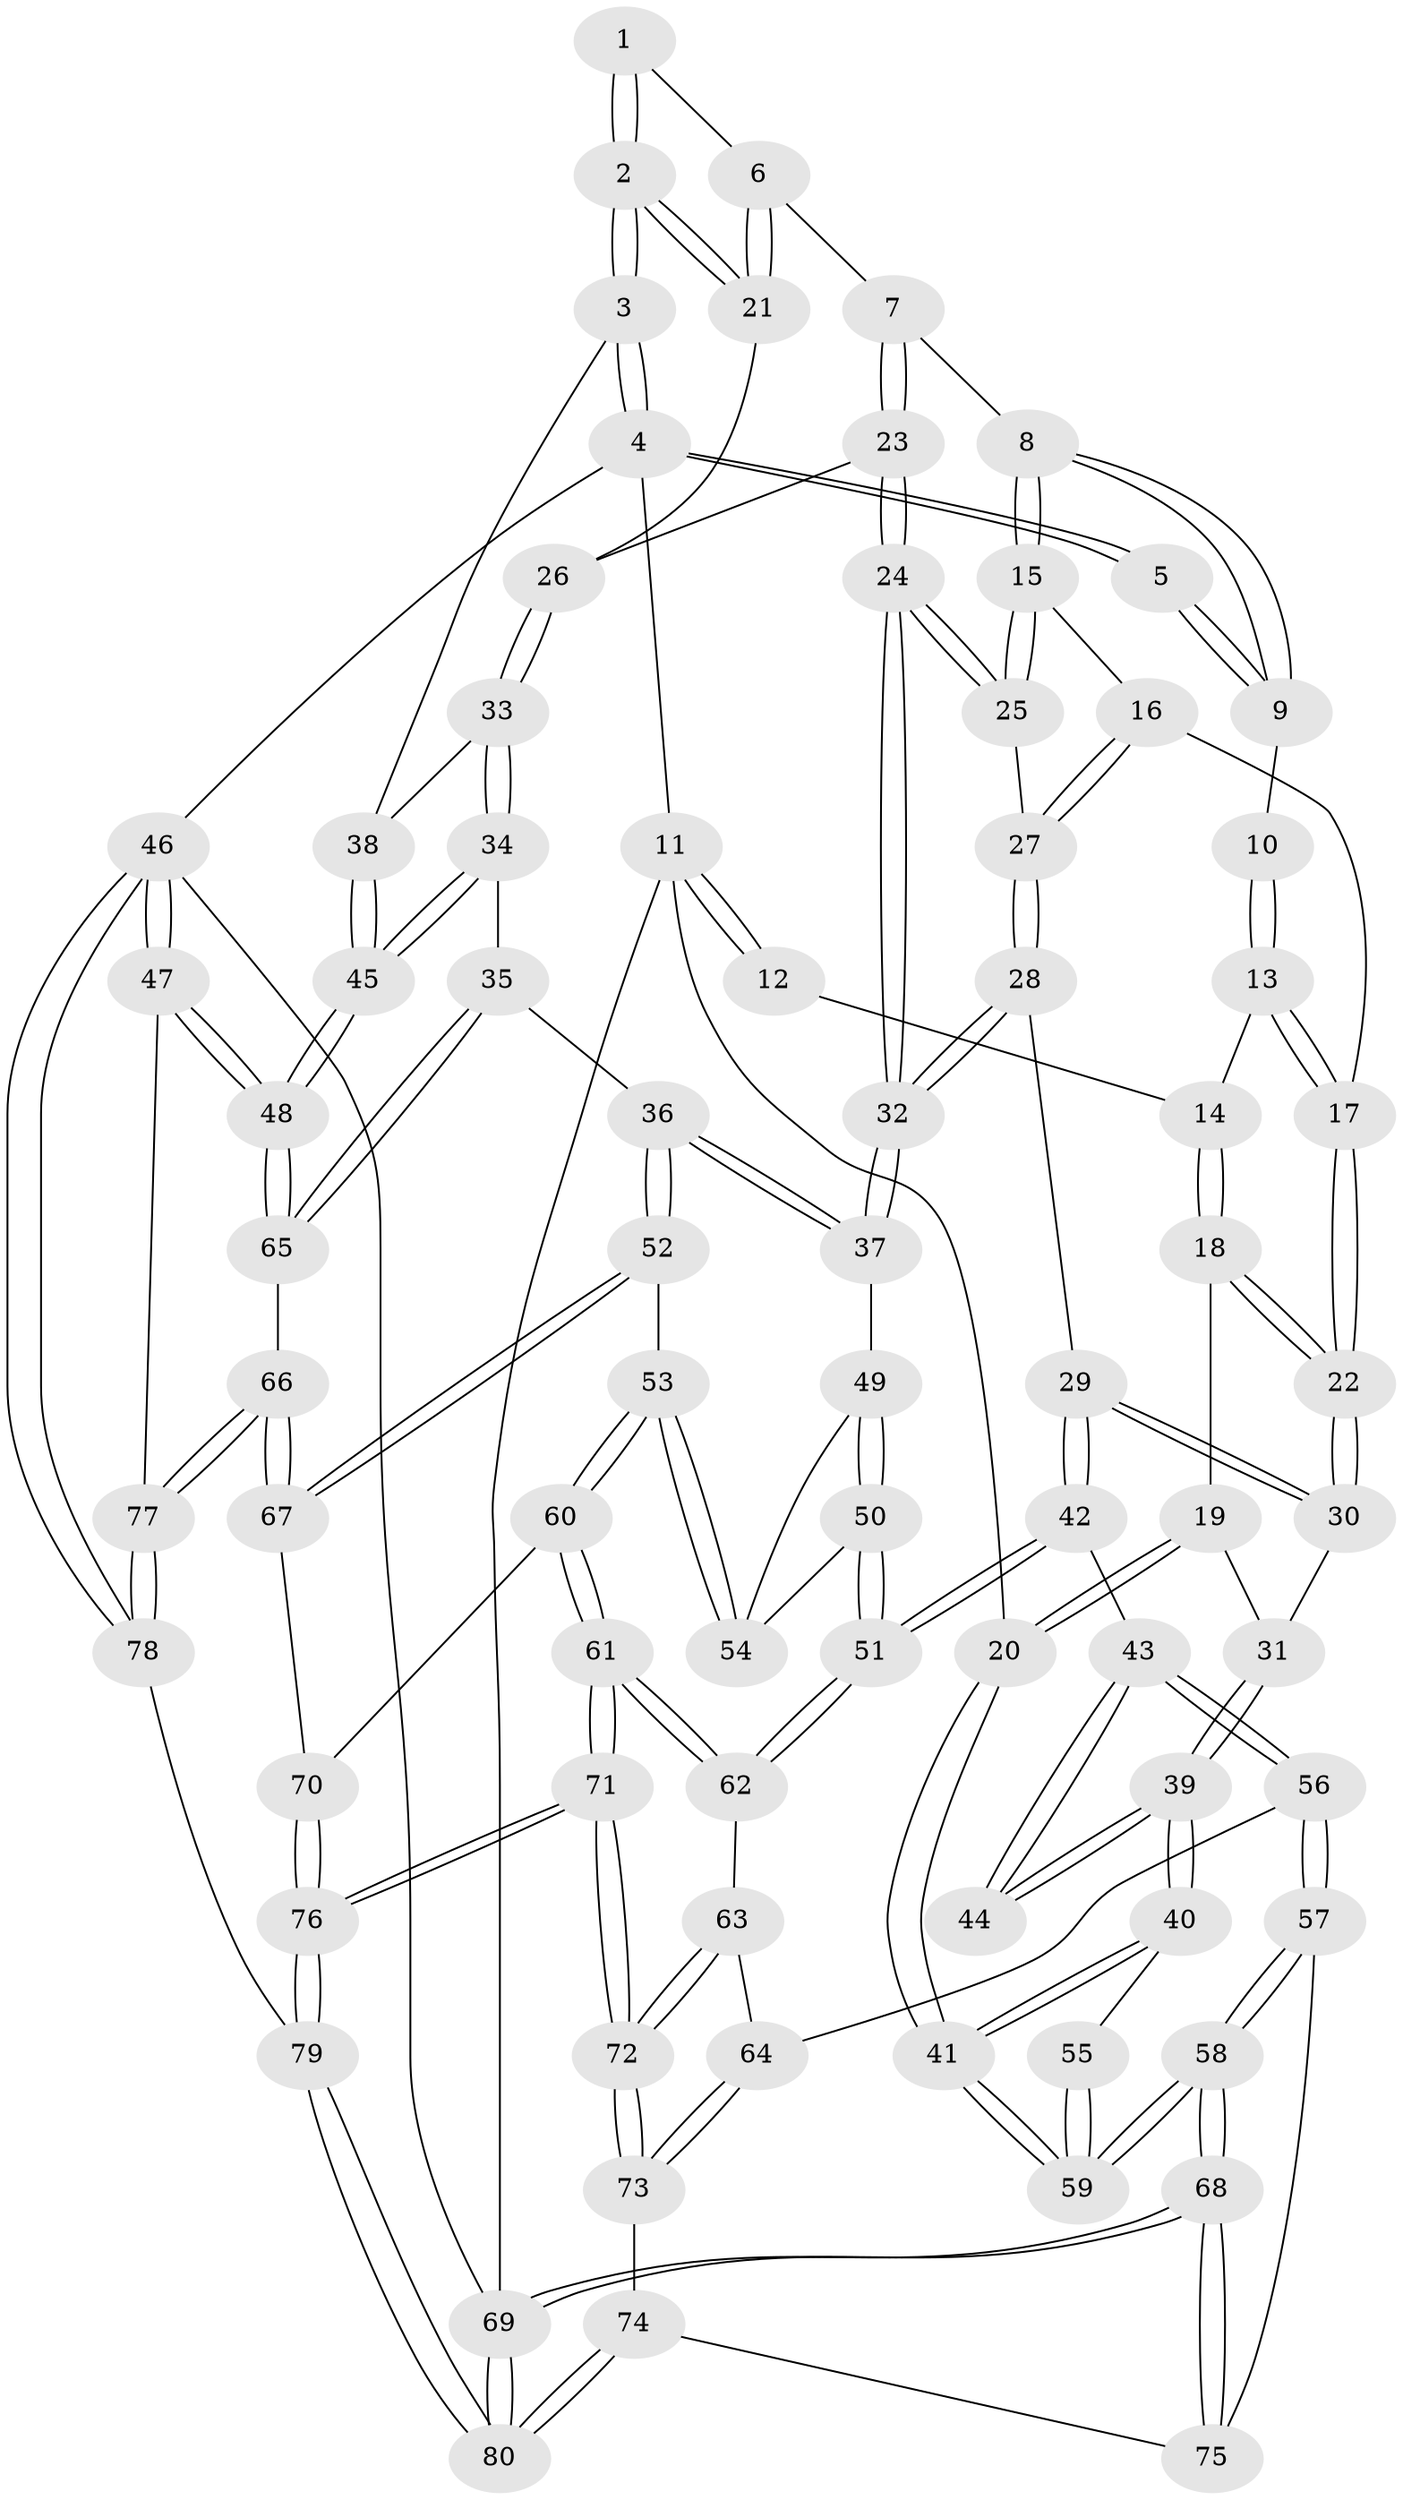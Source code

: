 // coarse degree distribution, {3: 0.5918367346938775, 4: 0.30612244897959184, 2: 0.08163265306122448, 5: 0.02040816326530612}
// Generated by graph-tools (version 1.1) at 2025/38/03/04/25 23:38:36]
// undirected, 80 vertices, 197 edges
graph export_dot {
  node [color=gray90,style=filled];
  1 [pos="+0.7837165506685332+0.006958919017168439"];
  2 [pos="+1+0.12862873305286984"];
  3 [pos="+1+0.11596647155280006"];
  4 [pos="+1+0"];
  5 [pos="+0.642029601219246+0"];
  6 [pos="+0.8254851590324402+0.12911576818275225"];
  7 [pos="+0.7449310200519591+0.20584714241513583"];
  8 [pos="+0.5718366005502462+0.1194535807386116"];
  9 [pos="+0.5572196500872074+0"];
  10 [pos="+0.38831107510479246+0"];
  11 [pos="+0+0"];
  12 [pos="+0.0028488166454623213+0"];
  13 [pos="+0.2852368636071051+0.09424357408146095"];
  14 [pos="+0.15496982925924563+0.1181416616331041"];
  15 [pos="+0.5683677740861679+0.12783991098701586"];
  16 [pos="+0.3856660610336415+0.22668514800682094"];
  17 [pos="+0.29457277447299324+0.1431988399198145"];
  18 [pos="+0.050601896603707536+0.19537435800474023"];
  19 [pos="+0+0.19637125795264168"];
  20 [pos="+0+0.10562355604699668"];
  21 [pos="+0.9869092204467295+0.19734710446548834"];
  22 [pos="+0.2032657578239021+0.28303185105467876"];
  23 [pos="+0.7676313921413276+0.2962350073479253"];
  24 [pos="+0.6009785510697117+0.355575199054325"];
  25 [pos="+0.5733683100387225+0.3130761753571931"];
  26 [pos="+0.8414430442544417+0.34050207541168537"];
  27 [pos="+0.382465236068592+0.32619844673594534"];
  28 [pos="+0.31733117282198753+0.41466073026465217"];
  29 [pos="+0.30285466894813506+0.42358855746677243"];
  30 [pos="+0.24254208206987776+0.3887281616147292"];
  31 [pos="+0.10290603610289219+0.42294854767208356"];
  32 [pos="+0.5981159082265155+0.4658375336158224"];
  33 [pos="+0.8492285478081687+0.39889333499663643"];
  34 [pos="+0.8512317932839486+0.5260787821693179"];
  35 [pos="+0.8243642599383055+0.5441627726678242"];
  36 [pos="+0.7228736457885551+0.5556178170468954"];
  37 [pos="+0.5994411914115226+0.4689848551723495"];
  38 [pos="+1+0.30656004394354547"];
  39 [pos="+0.07574337257802044+0.45061170529755284"];
  40 [pos="+0+0.5027653088537152"];
  41 [pos="+0+0.5115758410777833"];
  42 [pos="+0.30496366589876334+0.5294490113236318"];
  43 [pos="+0.1480679104626898+0.606179137304738"];
  44 [pos="+0.12760737346443524+0.584519463007415"];
  45 [pos="+1+0.568830521635379"];
  46 [pos="+1+1"];
  47 [pos="+1+0.9417194010612523"];
  48 [pos="+1+0.8130481141996001"];
  49 [pos="+0.5423326378697179+0.5256764339843301"];
  50 [pos="+0.44103852405775534+0.5967042728303473"];
  51 [pos="+0.37523718346043167+0.6280919135661593"];
  52 [pos="+0.6789617904589652+0.637187016349384"];
  53 [pos="+0.5970416830023904+0.6975825072484002"];
  54 [pos="+0.5528095184207988+0.6401617431623475"];
  55 [pos="+0.11689187872129883+0.5833128673699579"];
  56 [pos="+0.11015211880272814+0.7299349666966194"];
  57 [pos="+0.10452635657539909+0.732560751975217"];
  58 [pos="+0+0.6894156205699495"];
  59 [pos="+0+0.6395297929272707"];
  60 [pos="+0.5309199159406545+0.7874295640824662"];
  61 [pos="+0.46990777215132873+0.8093285561314459"];
  62 [pos="+0.37591138292638454+0.6404612817996068"];
  63 [pos="+0.21637310064484822+0.7494203274794674"];
  64 [pos="+0.11624476478270689+0.7319503264943883"];
  65 [pos="+0.8534916587525786+0.7633909513764009"];
  66 [pos="+0.7709199689556285+0.8596753308555228"];
  67 [pos="+0.7571628756408382+0.8523838032576226"];
  68 [pos="+0+1"];
  69 [pos="+0+1"];
  70 [pos="+0.6943775732217186+0.8454933042862977"];
  71 [pos="+0.387462427472171+1"];
  72 [pos="+0.37694354875923575+0.9960049578622197"];
  73 [pos="+0.2361960338061516+0.9388061988006078"];
  74 [pos="+0.10514084820541626+0.9113809590625719"];
  75 [pos="+0.08812617417607166+0.8964104861044948"];
  76 [pos="+0.41546399818545465+1"];
  77 [pos="+0.785809572836132+0.9069432732614883"];
  78 [pos="+0.7137123609956708+1"];
  79 [pos="+0.4164673340537887+1"];
  80 [pos="+0.056162039611500215+1"];
  1 -- 2;
  1 -- 2;
  1 -- 6;
  2 -- 3;
  2 -- 3;
  2 -- 21;
  2 -- 21;
  3 -- 4;
  3 -- 4;
  3 -- 38;
  4 -- 5;
  4 -- 5;
  4 -- 11;
  4 -- 46;
  5 -- 9;
  5 -- 9;
  6 -- 7;
  6 -- 21;
  6 -- 21;
  7 -- 8;
  7 -- 23;
  7 -- 23;
  8 -- 9;
  8 -- 9;
  8 -- 15;
  8 -- 15;
  9 -- 10;
  10 -- 13;
  10 -- 13;
  11 -- 12;
  11 -- 12;
  11 -- 20;
  11 -- 69;
  12 -- 14;
  13 -- 14;
  13 -- 17;
  13 -- 17;
  14 -- 18;
  14 -- 18;
  15 -- 16;
  15 -- 25;
  15 -- 25;
  16 -- 17;
  16 -- 27;
  16 -- 27;
  17 -- 22;
  17 -- 22;
  18 -- 19;
  18 -- 22;
  18 -- 22;
  19 -- 20;
  19 -- 20;
  19 -- 31;
  20 -- 41;
  20 -- 41;
  21 -- 26;
  22 -- 30;
  22 -- 30;
  23 -- 24;
  23 -- 24;
  23 -- 26;
  24 -- 25;
  24 -- 25;
  24 -- 32;
  24 -- 32;
  25 -- 27;
  26 -- 33;
  26 -- 33;
  27 -- 28;
  27 -- 28;
  28 -- 29;
  28 -- 32;
  28 -- 32;
  29 -- 30;
  29 -- 30;
  29 -- 42;
  29 -- 42;
  30 -- 31;
  31 -- 39;
  31 -- 39;
  32 -- 37;
  32 -- 37;
  33 -- 34;
  33 -- 34;
  33 -- 38;
  34 -- 35;
  34 -- 45;
  34 -- 45;
  35 -- 36;
  35 -- 65;
  35 -- 65;
  36 -- 37;
  36 -- 37;
  36 -- 52;
  36 -- 52;
  37 -- 49;
  38 -- 45;
  38 -- 45;
  39 -- 40;
  39 -- 40;
  39 -- 44;
  39 -- 44;
  40 -- 41;
  40 -- 41;
  40 -- 55;
  41 -- 59;
  41 -- 59;
  42 -- 43;
  42 -- 51;
  42 -- 51;
  43 -- 44;
  43 -- 44;
  43 -- 56;
  43 -- 56;
  45 -- 48;
  45 -- 48;
  46 -- 47;
  46 -- 47;
  46 -- 78;
  46 -- 78;
  46 -- 69;
  47 -- 48;
  47 -- 48;
  47 -- 77;
  48 -- 65;
  48 -- 65;
  49 -- 50;
  49 -- 50;
  49 -- 54;
  50 -- 51;
  50 -- 51;
  50 -- 54;
  51 -- 62;
  51 -- 62;
  52 -- 53;
  52 -- 67;
  52 -- 67;
  53 -- 54;
  53 -- 54;
  53 -- 60;
  53 -- 60;
  55 -- 59;
  55 -- 59;
  56 -- 57;
  56 -- 57;
  56 -- 64;
  57 -- 58;
  57 -- 58;
  57 -- 75;
  58 -- 59;
  58 -- 59;
  58 -- 68;
  58 -- 68;
  60 -- 61;
  60 -- 61;
  60 -- 70;
  61 -- 62;
  61 -- 62;
  61 -- 71;
  61 -- 71;
  62 -- 63;
  63 -- 64;
  63 -- 72;
  63 -- 72;
  64 -- 73;
  64 -- 73;
  65 -- 66;
  66 -- 67;
  66 -- 67;
  66 -- 77;
  66 -- 77;
  67 -- 70;
  68 -- 69;
  68 -- 69;
  68 -- 75;
  68 -- 75;
  69 -- 80;
  69 -- 80;
  70 -- 76;
  70 -- 76;
  71 -- 72;
  71 -- 72;
  71 -- 76;
  71 -- 76;
  72 -- 73;
  72 -- 73;
  73 -- 74;
  74 -- 75;
  74 -- 80;
  74 -- 80;
  76 -- 79;
  76 -- 79;
  77 -- 78;
  77 -- 78;
  78 -- 79;
  79 -- 80;
  79 -- 80;
}
